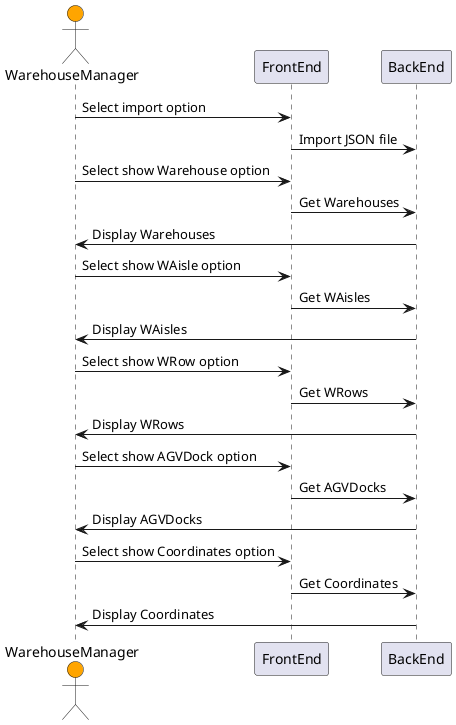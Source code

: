 @startuml
actor WarehouseManager #orange

WarehouseManager -> FrontEnd: Select import option
FrontEnd -> BackEnd: Import JSON file

WarehouseManager -> FrontEnd: Select show Warehouse option
FrontEnd -> BackEnd: Get Warehouses
BackEnd -> WarehouseManager: Display Warehouses

WarehouseManager -> FrontEnd: Select show WAisle option
FrontEnd -> BackEnd: Get WAisles
BackEnd -> WarehouseManager: Display WAisles

WarehouseManager -> FrontEnd: Select show WRow option
FrontEnd -> BackEnd: Get WRows
BackEnd -> WarehouseManager: Display WRows

WarehouseManager -> FrontEnd: Select show AGVDock option
FrontEnd -> BackEnd: Get AGVDocks
BackEnd -> WarehouseManager: Display AGVDocks

WarehouseManager -> FrontEnd: Select show Coordinates option
FrontEnd -> BackEnd: Get Coordinates
BackEnd -> WarehouseManager: Display Coordinates

@enduml